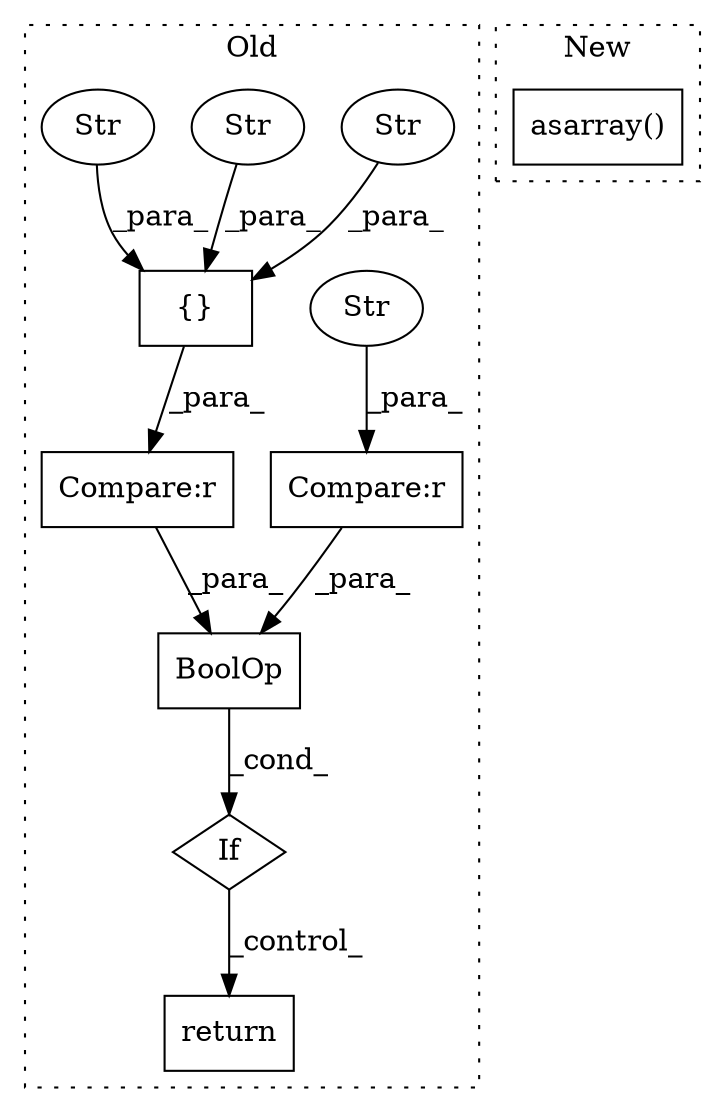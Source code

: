 digraph G {
subgraph cluster0 {
1 [label="BoolOp" a="72" s="17953" l="155" shape="box"];
3 [label="If" a="96" s="17950" l="3" shape="diamond"];
4 [label="Compare:r" a="40" s="17953" l="13" shape="box"];
5 [label="Compare:r" a="40" s="17985" l="46" shape="box"];
6 [label="Str" a="66" s="17959" l="7" shape="ellipse"];
7 [label="{}" a="59" s="17990,18030" l="1,0" shape="box"];
8 [label="return" a="93" s="18118" l="6" shape="box"];
9 [label="Str" a="66" s="17991" l="8" shape="ellipse"];
10 [label="Str" a="66" s="18021" l="9" shape="ellipse"];
11 [label="Str" a="66" s="18011" l="8" shape="ellipse"];
label = "Old";
style="dotted";
}
subgraph cluster1 {
2 [label="asarray()" a="75" s="17552,17599" l="11,1" shape="box"];
label = "New";
style="dotted";
}
1 -> 3 [label="_cond_"];
3 -> 8 [label="_control_"];
4 -> 1 [label="_para_"];
5 -> 1 [label="_para_"];
6 -> 4 [label="_para_"];
7 -> 5 [label="_para_"];
9 -> 7 [label="_para_"];
10 -> 7 [label="_para_"];
11 -> 7 [label="_para_"];
}